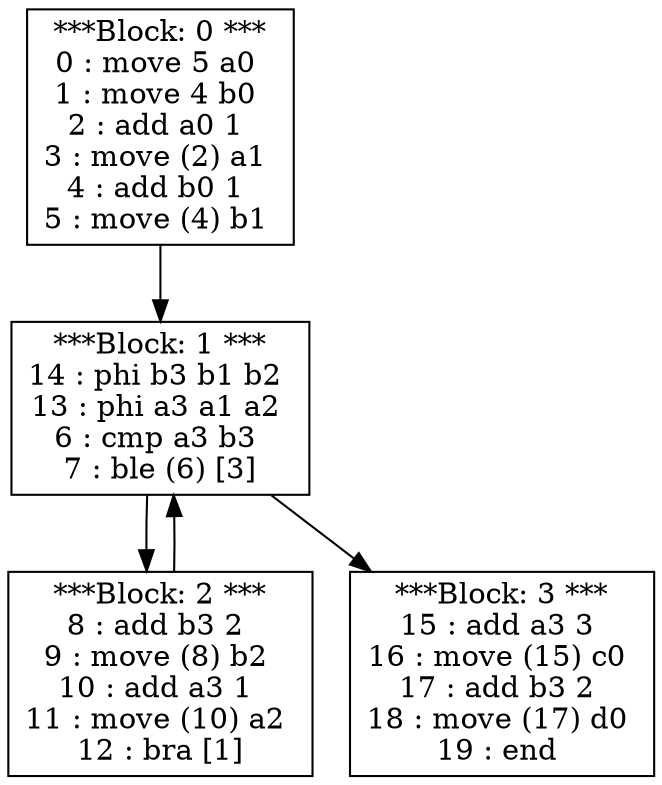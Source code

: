 digraph structs {
0 [shape=record,label="***Block: 0 ***\n0 : move 5 a0 \n1 : move 4 b0 \n2 : add a0 1 \n3 : move (2) a1 \n4 : add b0 1 \n5 : move (4) b1 \n"]
1 [shape=record,label="***Block: 1 ***\n14 : phi b3 b1 b2 \n13 : phi a3 a1 a2 \n6 : cmp a3 b3 \n7 : ble (6) [3]\n"]
2 [shape=record,label="***Block: 2 ***\n8 : add b3 2 \n9 : move (8) b2 \n10 : add a3 1 \n11 : move (10) a2 \n12 : bra [1]\n"]
3 [shape=record,label="***Block: 3 ***\n15 : add a3 3 \n16 : move (15) c0 \n17 : add b3 2 \n18 : move (17) d0 \n19 : end \n"]
0 -> 1;
1 -> 2;
2 -> 1;
1 -> 3;

}
